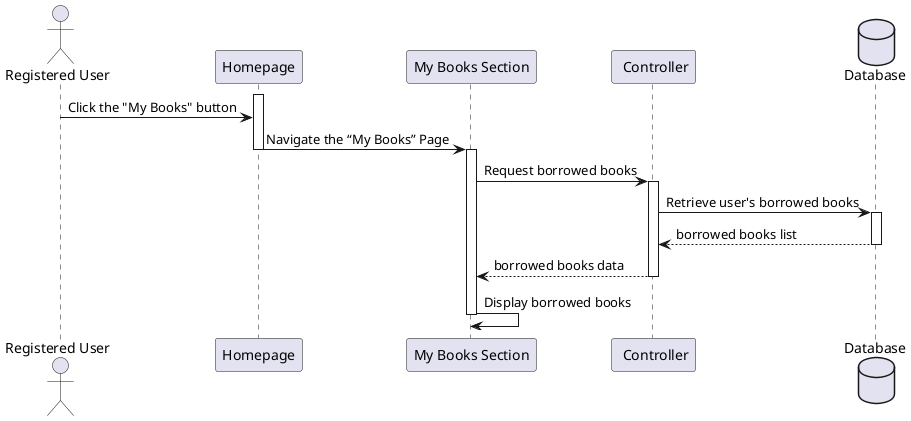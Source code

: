 @startuml
actor "Registered User" as User
participant "Homepage" as Home
participant "My Books Section" as MyBooks
participant " Controller" as Controller
database " Database" as DB

activate Home
User -> Home: Click the "My Books" button
Home -> MyBooks: Navigate the “My Books” Page 
deactivate Home
activate MyBooks


MyBooks -> Controller: Request borrowed books
activate Controller

Controller -> DB: Retrieve user's borrowed books
activate DB
DB --> Controller:  borrowed books list
deactivate DB

Controller --> MyBooks:  borrowed books data
deactivate Controller

MyBooks -> MyBooks: Display borrowed books
deactivate MyBooks
@enduml
